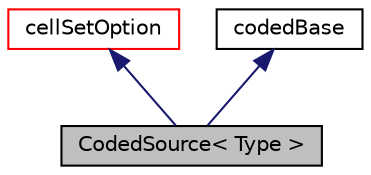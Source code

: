 digraph "CodedSource&lt; Type &gt;"
{
  bgcolor="transparent";
  edge [fontname="Helvetica",fontsize="10",labelfontname="Helvetica",labelfontsize="10"];
  node [fontname="Helvetica",fontsize="10",shape=record];
  Node1 [label="CodedSource\< Type \>",height=0.2,width=0.4,color="black", fillcolor="grey75", style="filled", fontcolor="black"];
  Node2 -> Node1 [dir="back",color="midnightblue",fontsize="10",style="solid",fontname="Helvetica"];
  Node2 [label="cellSetOption",height=0.2,width=0.4,color="red",URL="$a00222.html",tooltip="Cell-set options abtract base class. Provides a base set of controls, e.g.: "];
  Node3 -> Node1 [dir="back",color="midnightblue",fontsize="10",style="solid",fontname="Helvetica"];
  Node3 [label="codedBase",height=0.2,width=0.4,color="black",URL="$a00298.html",tooltip="Base class for function objects and boundary conditions using dynamic code. "];
}
